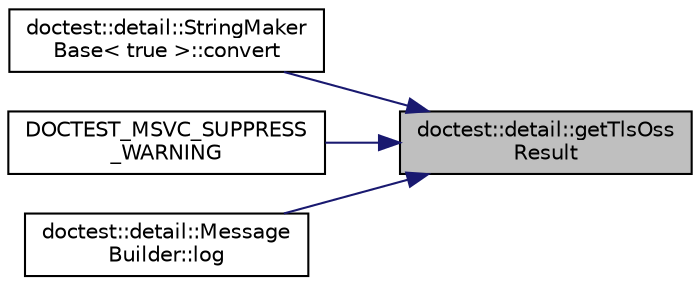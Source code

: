 digraph "doctest::detail::getTlsOssResult"
{
 // LATEX_PDF_SIZE
  edge [fontname="Helvetica",fontsize="10",labelfontname="Helvetica",labelfontsize="10"];
  node [fontname="Helvetica",fontsize="10",shape=record];
  rankdir="RL";
  Node1 [label="doctest::detail::getTlsOss\lResult",height=0.2,width=0.4,color="black", fillcolor="grey75", style="filled", fontcolor="black",tooltip=" "];
  Node1 -> Node2 [dir="back",color="midnightblue",fontsize="10",style="solid"];
  Node2 [label="doctest::detail::StringMaker\lBase\< true \>::convert",height=0.2,width=0.4,color="black", fillcolor="white", style="filled",URL="$structdoctest_1_1detail_1_1_string_maker_base_3_01true_01_4.html#ae1a11dee413117f36e335677589b047f",tooltip=" "];
  Node1 -> Node3 [dir="back",color="midnightblue",fontsize="10",style="solid"];
  Node3 [label="DOCTEST_MSVC_SUPPRESS\l_WARNING",height=0.2,width=0.4,color="black", fillcolor="white", style="filled",URL="$doctest__fwd_8h.html#a03d36bae0d7ed8dcce87834d61051290",tooltip=" "];
  Node1 -> Node4 [dir="back",color="midnightblue",fontsize="10",style="solid"];
  Node4 [label="doctest::detail::Message\lBuilder::log",height=0.2,width=0.4,color="black", fillcolor="white", style="filled",URL="$structdoctest_1_1detail_1_1_message_builder.html#a9bcc5d56e1764a7e07efebca55e43cce",tooltip=" "];
}

